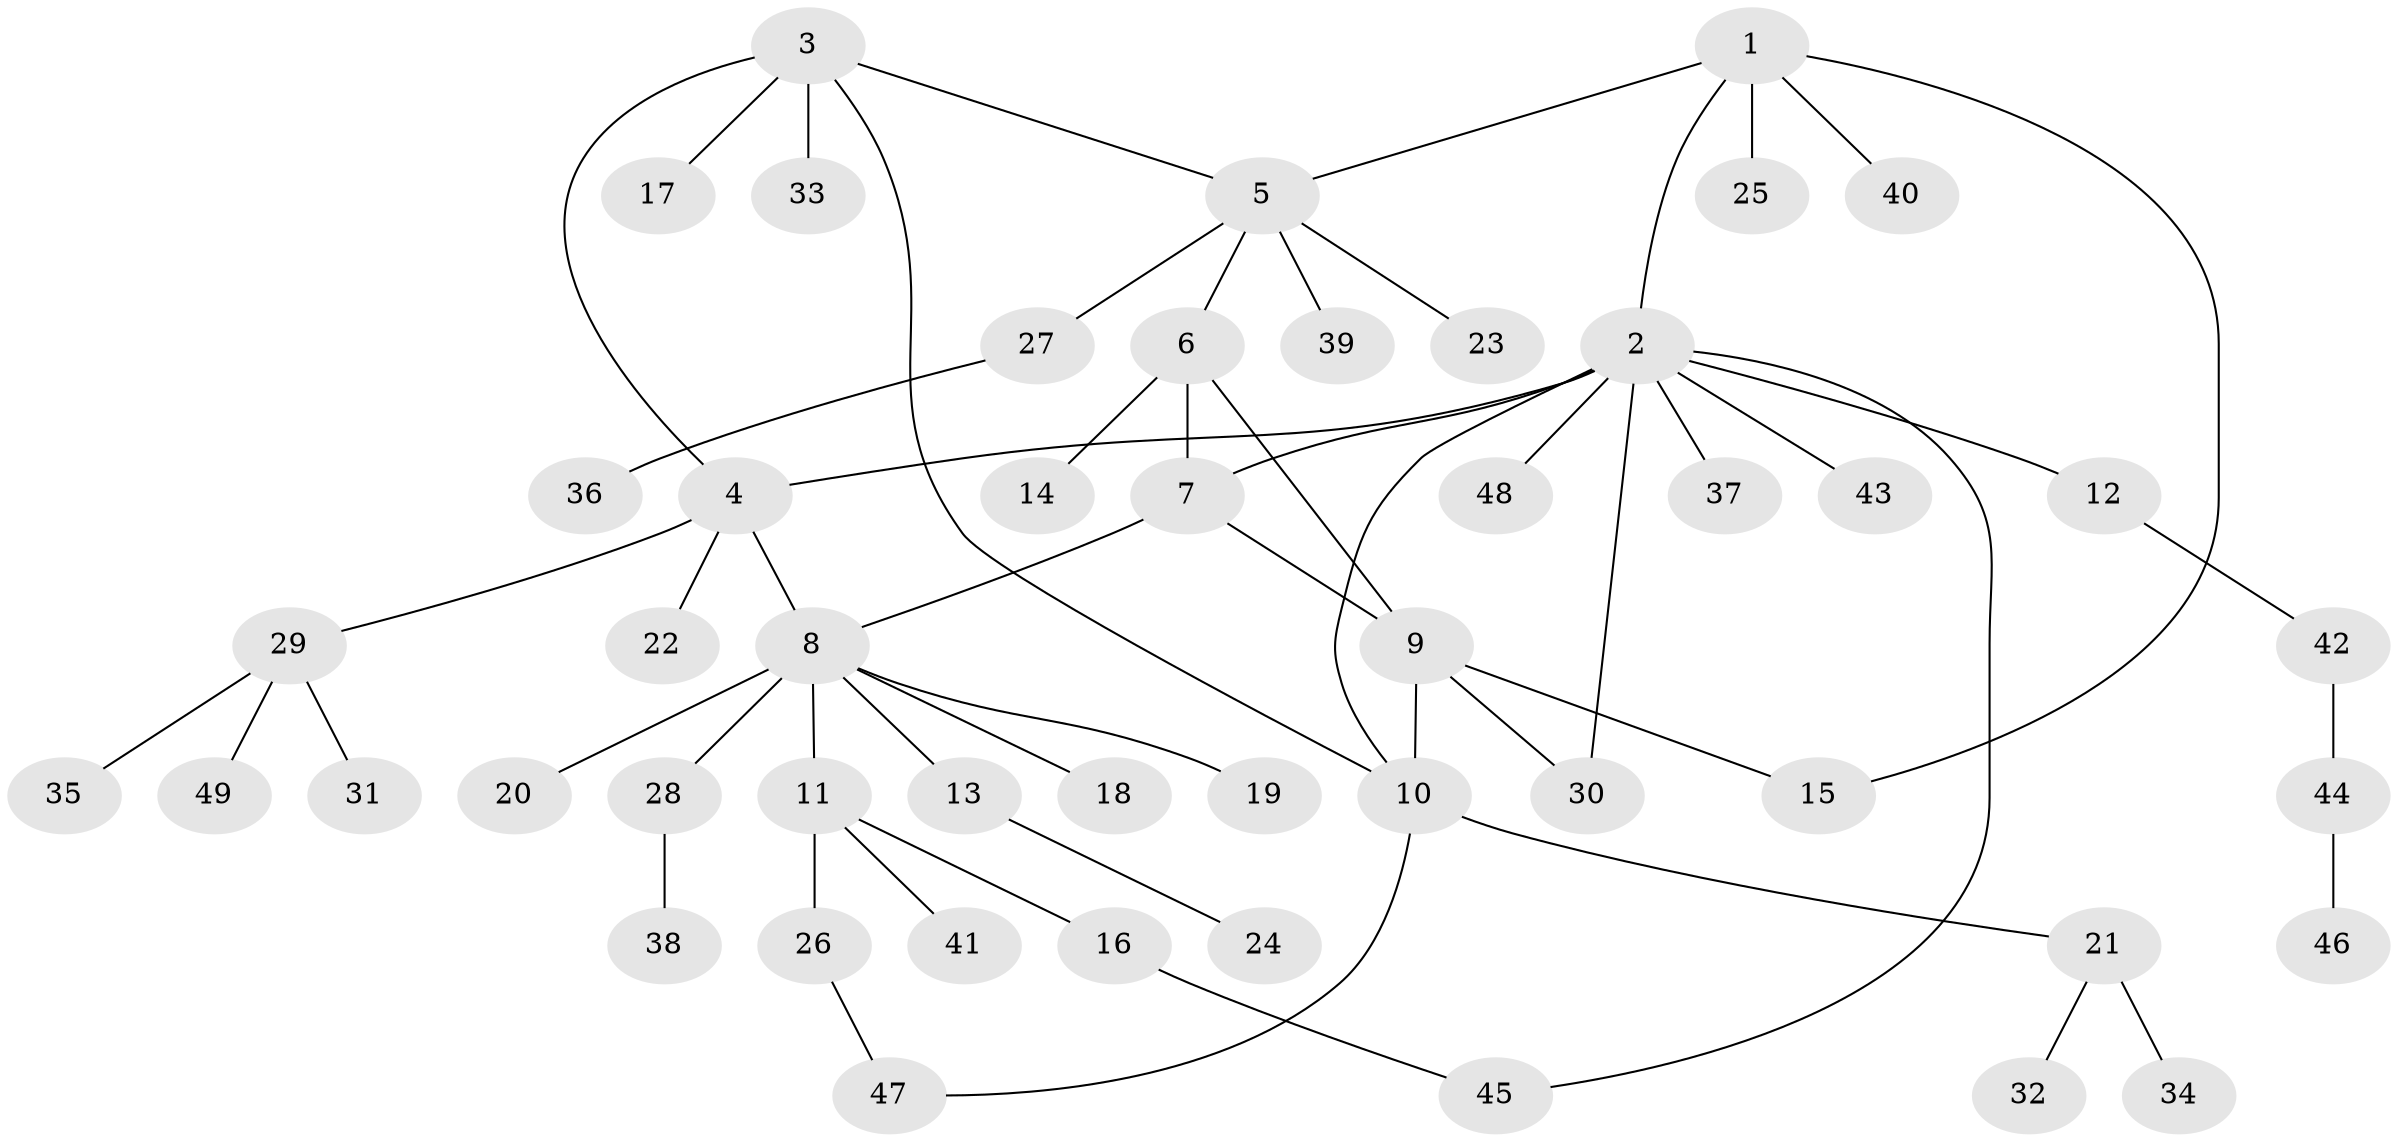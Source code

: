 // Generated by graph-tools (version 1.1) at 2025/11/02/27/25 16:11:37]
// undirected, 49 vertices, 58 edges
graph export_dot {
graph [start="1"]
  node [color=gray90,style=filled];
  1;
  2;
  3;
  4;
  5;
  6;
  7;
  8;
  9;
  10;
  11;
  12;
  13;
  14;
  15;
  16;
  17;
  18;
  19;
  20;
  21;
  22;
  23;
  24;
  25;
  26;
  27;
  28;
  29;
  30;
  31;
  32;
  33;
  34;
  35;
  36;
  37;
  38;
  39;
  40;
  41;
  42;
  43;
  44;
  45;
  46;
  47;
  48;
  49;
  1 -- 2;
  1 -- 5;
  1 -- 15;
  1 -- 25;
  1 -- 40;
  2 -- 4;
  2 -- 7;
  2 -- 10;
  2 -- 12;
  2 -- 30;
  2 -- 37;
  2 -- 43;
  2 -- 45;
  2 -- 48;
  3 -- 4;
  3 -- 5;
  3 -- 10;
  3 -- 17;
  3 -- 33;
  4 -- 8;
  4 -- 22;
  4 -- 29;
  5 -- 6;
  5 -- 23;
  5 -- 27;
  5 -- 39;
  6 -- 7;
  6 -- 9;
  6 -- 14;
  7 -- 8;
  7 -- 9;
  8 -- 11;
  8 -- 13;
  8 -- 18;
  8 -- 19;
  8 -- 20;
  8 -- 28;
  9 -- 10;
  9 -- 15;
  9 -- 30;
  10 -- 21;
  10 -- 47;
  11 -- 16;
  11 -- 26;
  11 -- 41;
  12 -- 42;
  13 -- 24;
  16 -- 45;
  21 -- 32;
  21 -- 34;
  26 -- 47;
  27 -- 36;
  28 -- 38;
  29 -- 31;
  29 -- 35;
  29 -- 49;
  42 -- 44;
  44 -- 46;
}
